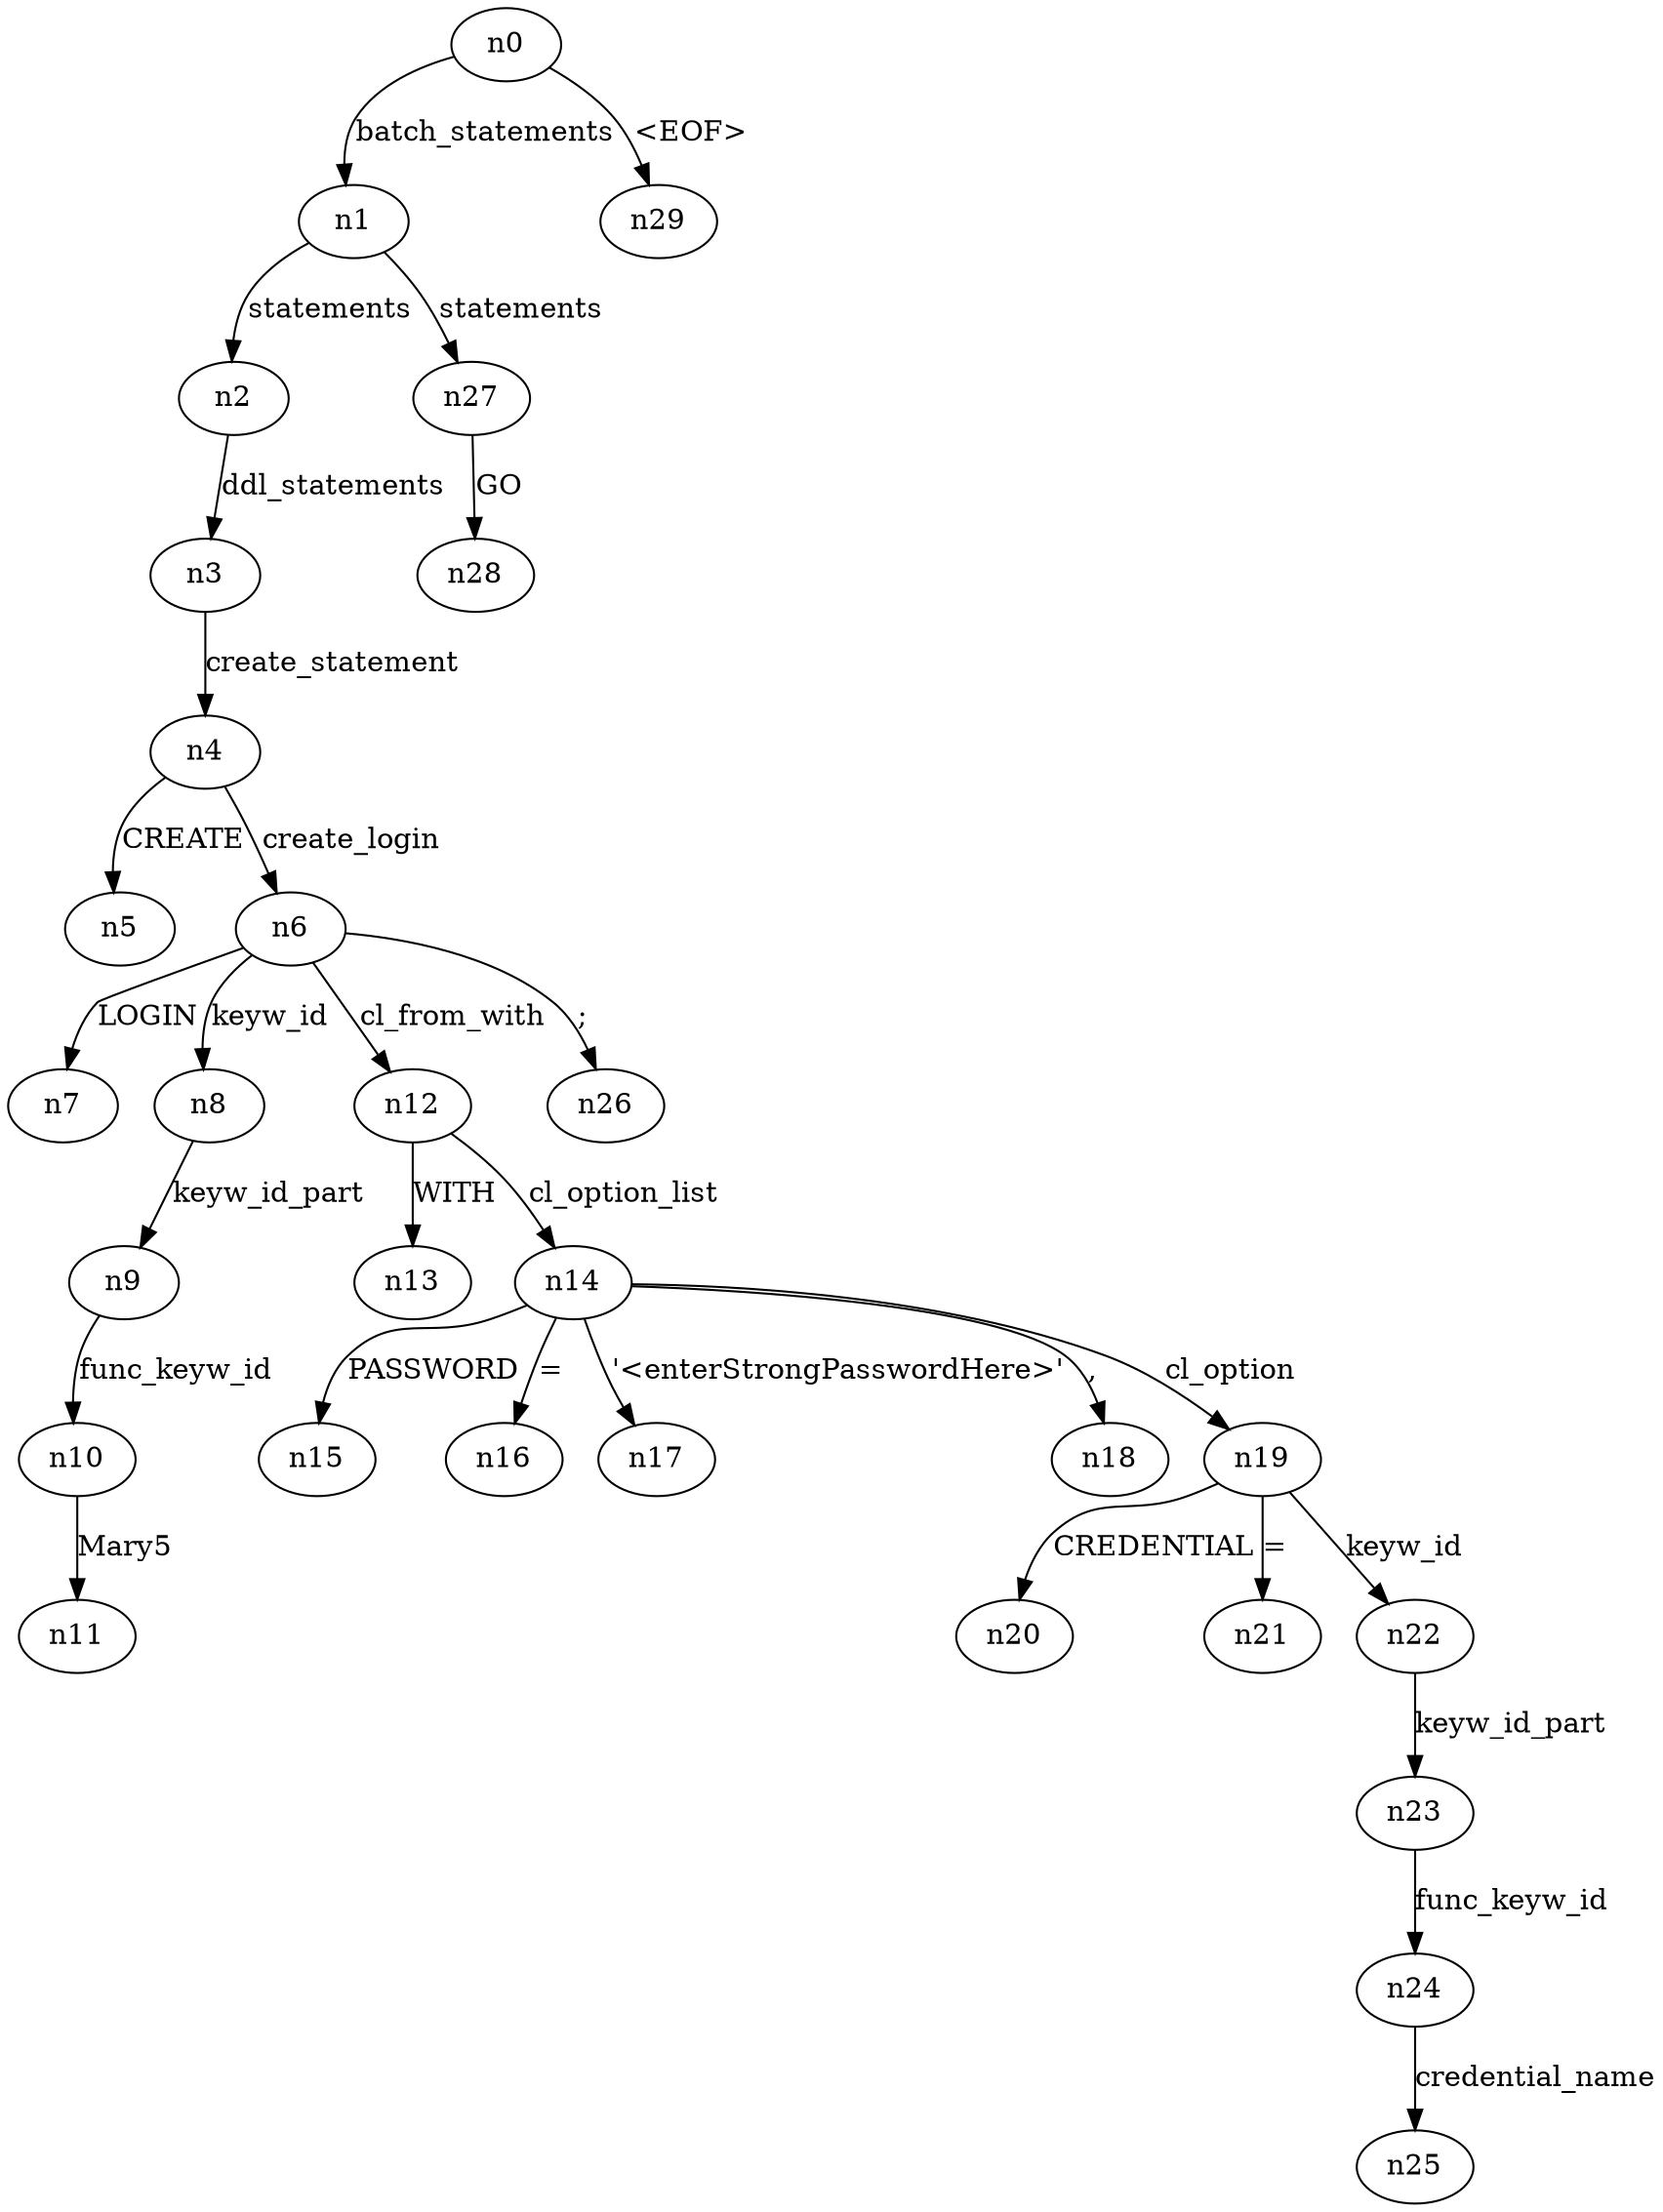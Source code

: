 digraph ParseTree {
  n0 -> n1 [label="batch_statements"];
  n1 -> n2 [label="statements"];
  n2 -> n3 [label="ddl_statements"];
  n3 -> n4 [label="create_statement"];
  n4 -> n5 [label="CREATE"];
  n4 -> n6 [label="create_login"];
  n6 -> n7 [label="LOGIN"];
  n6 -> n8 [label="keyw_id"];
  n8 -> n9 [label="keyw_id_part"];
  n9 -> n10 [label="func_keyw_id"];
  n10 -> n11 [label="Mary5"];
  n6 -> n12 [label="cl_from_with"];
  n12 -> n13 [label="WITH"];
  n12 -> n14 [label="cl_option_list"];
  n14 -> n15 [label="PASSWORD"];
  n14 -> n16 [label="="];
  n14 -> n17 [label="'<enterStrongPasswordHere>'"];
  n14 -> n18 [label=","];
  n14 -> n19 [label="cl_option"];
  n19 -> n20 [label="CREDENTIAL"];
  n19 -> n21 [label="="];
  n19 -> n22 [label="keyw_id"];
  n22 -> n23 [label="keyw_id_part"];
  n23 -> n24 [label="func_keyw_id"];
  n24 -> n25 [label="credential_name"];
  n6 -> n26 [label=";"];
  n1 -> n27 [label="statements"];
  n27 -> n28 [label="GO"];
  n0 -> n29 [label="<EOF>"];
}